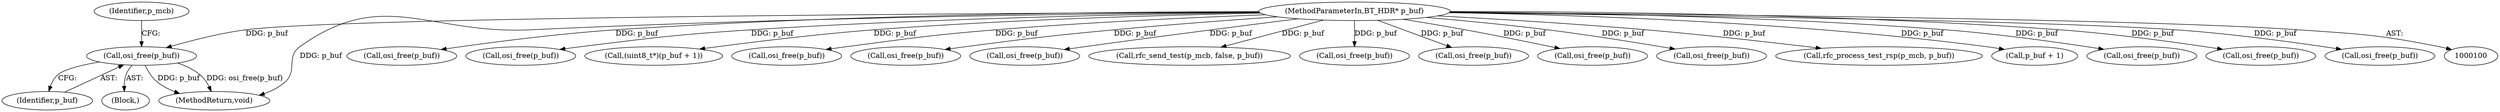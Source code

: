 digraph "0_Android_92a7bf8c44a236607c146240f3c0adc1ae01fedf@API" {
"1000467" [label="(Call,osi_free(p_buf))"];
"1000102" [label="(MethodParameterIn,BT_HDR* p_buf)"];
"1000468" [label="(Identifier,p_buf)"];
"1000668" [label="(Call,osi_free(p_buf))"];
"1000102" [label="(MethodParameterIn,BT_HDR* p_buf)"];
"1000524" [label="(Call,osi_free(p_buf))"];
"1000467" [label="(Call,osi_free(p_buf))"];
"1000296" [label="(Block,)"];
"1000108" [label="(Call,(uint8_t*)(p_buf + 1))"];
"1000282" [label="(Call,osi_free(p_buf))"];
"1000251" [label="(Call,osi_free(p_buf))"];
"1000210" [label="(Call,osi_free(p_buf))"];
"1000509" [label="(Call,rfc_send_test(p_mcb, false, p_buf))"];
"1000926" [label="(Call,osi_free(p_buf))"];
"1001015" [label="(MethodReturn,void)"];
"1001002" [label="(Call,osi_free(p_buf))"];
"1000147" [label="(Call,osi_free(p_buf))"];
"1000536" [label="(Call,osi_free(p_buf))"];
"1000514" [label="(Call,rfc_process_test_rsp(p_mcb, p_buf))"];
"1000110" [label="(Call,p_buf + 1)"];
"1000559" [label="(Call,osi_free(p_buf))"];
"1000723" [label="(Call,osi_free(p_buf))"];
"1000470" [label="(Identifier,p_mcb)"];
"1001009" [label="(Call,osi_free(p_buf))"];
"1000467" -> "1000296"  [label="AST: "];
"1000467" -> "1000468"  [label="CFG: "];
"1000468" -> "1000467"  [label="AST: "];
"1000470" -> "1000467"  [label="CFG: "];
"1000467" -> "1001015"  [label="DDG: p_buf"];
"1000467" -> "1001015"  [label="DDG: osi_free(p_buf)"];
"1000102" -> "1000467"  [label="DDG: p_buf"];
"1000102" -> "1000100"  [label="AST: "];
"1000102" -> "1001015"  [label="DDG: p_buf"];
"1000102" -> "1000108"  [label="DDG: p_buf"];
"1000102" -> "1000110"  [label="DDG: p_buf"];
"1000102" -> "1000147"  [label="DDG: p_buf"];
"1000102" -> "1000210"  [label="DDG: p_buf"];
"1000102" -> "1000251"  [label="DDG: p_buf"];
"1000102" -> "1000282"  [label="DDG: p_buf"];
"1000102" -> "1000509"  [label="DDG: p_buf"];
"1000102" -> "1000514"  [label="DDG: p_buf"];
"1000102" -> "1000524"  [label="DDG: p_buf"];
"1000102" -> "1000536"  [label="DDG: p_buf"];
"1000102" -> "1000559"  [label="DDG: p_buf"];
"1000102" -> "1000668"  [label="DDG: p_buf"];
"1000102" -> "1000723"  [label="DDG: p_buf"];
"1000102" -> "1000926"  [label="DDG: p_buf"];
"1000102" -> "1001002"  [label="DDG: p_buf"];
"1000102" -> "1001009"  [label="DDG: p_buf"];
}
